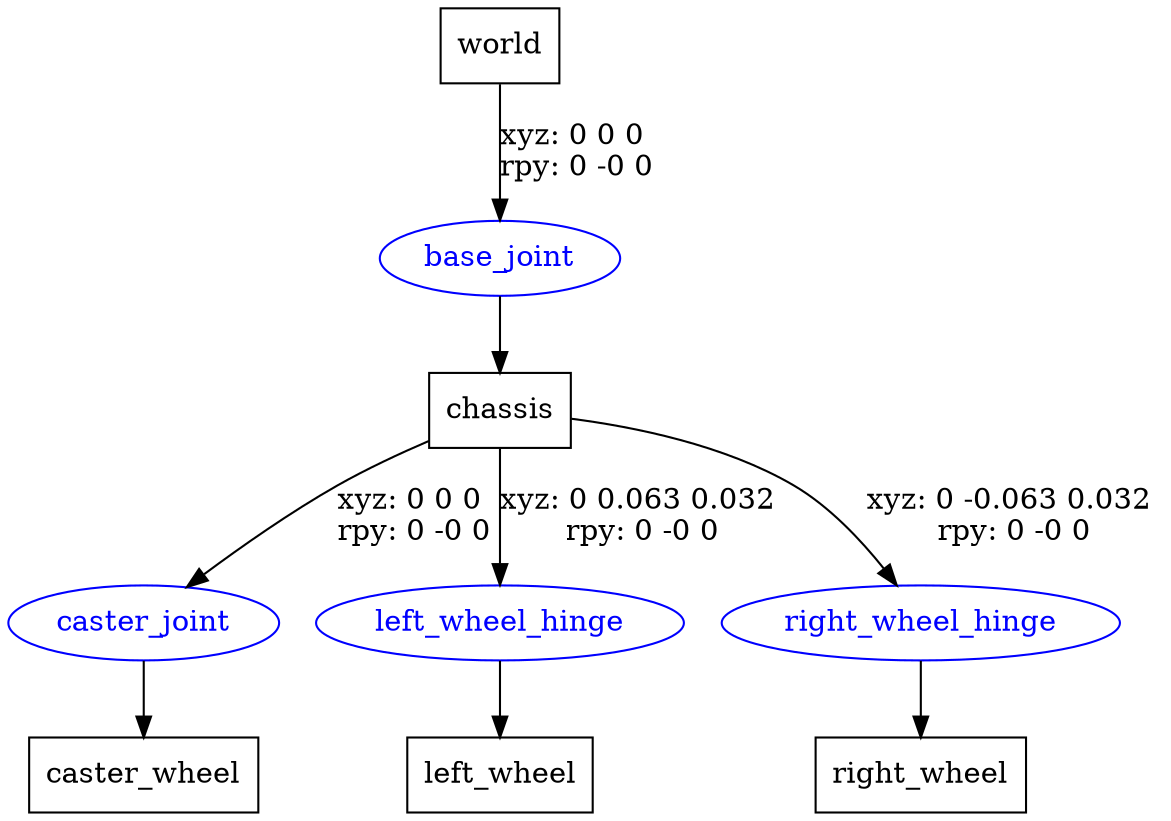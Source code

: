 digraph G {
node [shape=box];
"world" [label="world"];
"chassis" [label="chassis"];
"caster_wheel" [label="caster_wheel"];
"left_wheel" [label="left_wheel"];
"right_wheel" [label="right_wheel"];
node [shape=ellipse, color=blue, fontcolor=blue];
"world" -> "base_joint" [label="xyz: 0 0 0 \nrpy: 0 -0 0"]
"base_joint" -> "chassis"
"chassis" -> "caster_joint" [label="xyz: 0 0 0 \nrpy: 0 -0 0"]
"caster_joint" -> "caster_wheel"
"chassis" -> "left_wheel_hinge" [label="xyz: 0 0.063 0.032 \nrpy: 0 -0 0"]
"left_wheel_hinge" -> "left_wheel"
"chassis" -> "right_wheel_hinge" [label="xyz: 0 -0.063 0.032 \nrpy: 0 -0 0"]
"right_wheel_hinge" -> "right_wheel"
}
